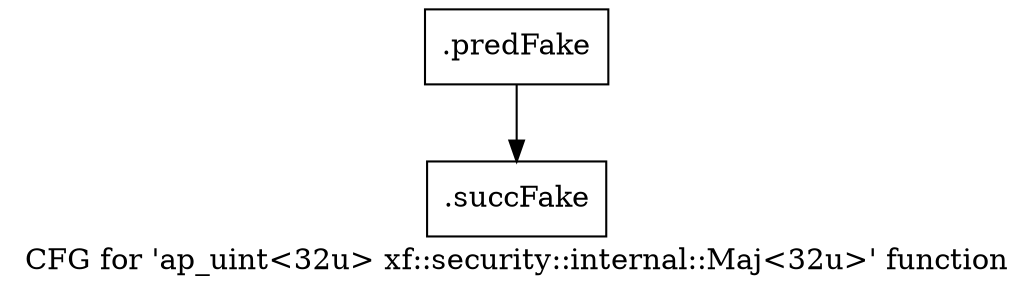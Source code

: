digraph "CFG for 'ap_uint\<32u\> xf::security::internal::Maj\<32u\>' function" {
	label="CFG for 'ap_uint\<32u\> xf::security::internal::Maj\<32u\>' function";

	Node0x5cc6ae0 [shape=record,filename="",linenumber="",label="{.predFake}"];
	Node0x5cc6ae0 -> Node0x6156ee0[ callList="" memoryops="" filename="./sha1.hpp" execusionnum="180"];
	Node0x6156ee0 [shape=record,filename="./sha1.hpp",linenumber="358",label="{.succFake}"];
}
